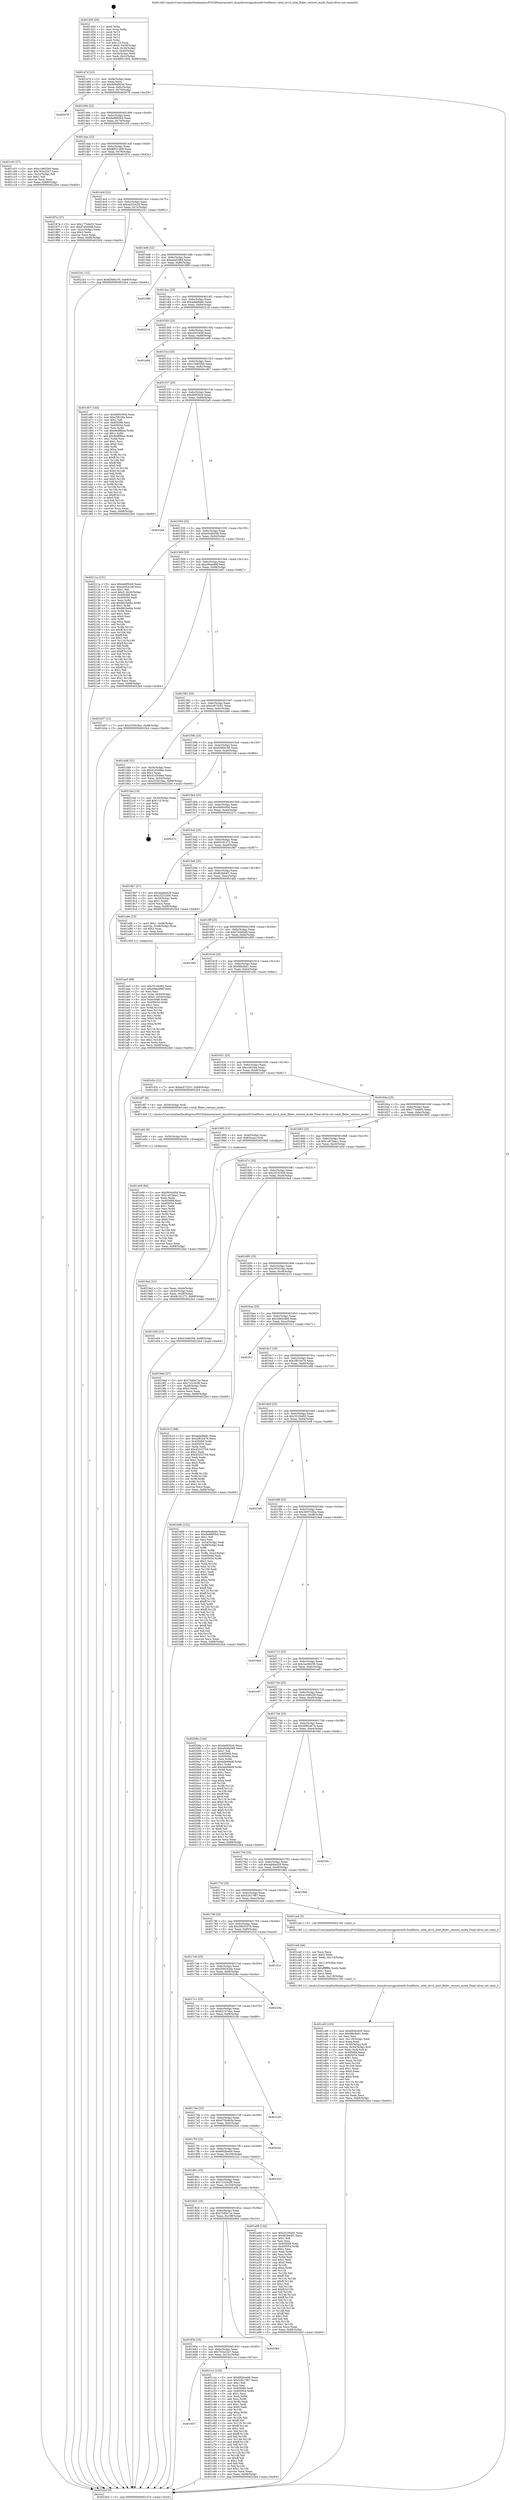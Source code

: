 digraph "0x401450" {
  label = "0x401450 (/mnt/c/Users/mathe/Desktop/tcc/POCII/binaries/extr_linuxdriversgpudrmi915selftests..intel_drv.h_intel_fbdev_restore_mode_Final-ollvm.out::main(0))"
  labelloc = "t"
  node[shape=record]

  Entry [label="",width=0.3,height=0.3,shape=circle,fillcolor=black,style=filled]
  "0x40147d" [label="{
     0x40147d [23]\l
     | [instrs]\l
     &nbsp;&nbsp;0x40147d \<+3\>: mov -0x68(%rbp),%eax\l
     &nbsp;&nbsp;0x401480 \<+2\>: mov %eax,%ecx\l
     &nbsp;&nbsp;0x401482 \<+6\>: sub $0x8484803d,%ecx\l
     &nbsp;&nbsp;0x401488 \<+3\>: mov %eax,-0x6c(%rbp)\l
     &nbsp;&nbsp;0x40148b \<+3\>: mov %ecx,-0x70(%rbp)\l
     &nbsp;&nbsp;0x40148e \<+6\>: je 0000000000402079 \<main+0xc29\>\l
  }"]
  "0x402079" [label="{
     0x402079\l
  }", style=dashed]
  "0x401494" [label="{
     0x401494 [22]\l
     | [instrs]\l
     &nbsp;&nbsp;0x401494 \<+5\>: jmp 0000000000401499 \<main+0x49\>\l
     &nbsp;&nbsp;0x401499 \<+3\>: mov -0x6c(%rbp),%eax\l
     &nbsp;&nbsp;0x40149c \<+5\>: sub $0x8e8895b4,%eax\l
     &nbsp;&nbsp;0x4014a1 \<+3\>: mov %eax,-0x74(%rbp)\l
     &nbsp;&nbsp;0x4014a4 \<+6\>: je 0000000000401c03 \<main+0x7b3\>\l
  }"]
  Exit [label="",width=0.3,height=0.3,shape=circle,fillcolor=black,style=filled,peripheries=2]
  "0x401c03" [label="{
     0x401c03 [27]\l
     | [instrs]\l
     &nbsp;&nbsp;0x401c03 \<+5\>: mov $0xc1b602b0,%eax\l
     &nbsp;&nbsp;0x401c08 \<+5\>: mov $0x763a22e7,%ecx\l
     &nbsp;&nbsp;0x401c0d \<+3\>: mov -0x22(%rbp),%dl\l
     &nbsp;&nbsp;0x401c10 \<+3\>: test $0x1,%dl\l
     &nbsp;&nbsp;0x401c13 \<+3\>: cmovne %ecx,%eax\l
     &nbsp;&nbsp;0x401c16 \<+3\>: mov %eax,-0x68(%rbp)\l
     &nbsp;&nbsp;0x401c19 \<+5\>: jmp 00000000004022b4 \<main+0xe64\>\l
  }"]
  "0x4014aa" [label="{
     0x4014aa [22]\l
     | [instrs]\l
     &nbsp;&nbsp;0x4014aa \<+5\>: jmp 00000000004014af \<main+0x5f\>\l
     &nbsp;&nbsp;0x4014af \<+3\>: mov -0x6c(%rbp),%eax\l
     &nbsp;&nbsp;0x4014b2 \<+5\>: sub $0x8f931409,%eax\l
     &nbsp;&nbsp;0x4014b7 \<+3\>: mov %eax,-0x78(%rbp)\l
     &nbsp;&nbsp;0x4014ba \<+6\>: je 000000000040187a \<main+0x42a\>\l
  }"]
  "0x401e09" [label="{
     0x401e09 [84]\l
     | [instrs]\l
     &nbsp;&nbsp;0x401e09 \<+5\>: mov $0xf400c00d,%eax\l
     &nbsp;&nbsp;0x401e0e \<+5\>: mov $0x1a87bbe1,%ecx\l
     &nbsp;&nbsp;0x401e13 \<+2\>: xor %edx,%edx\l
     &nbsp;&nbsp;0x401e15 \<+7\>: mov 0x405068,%esi\l
     &nbsp;&nbsp;0x401e1c \<+8\>: mov 0x405054,%r8d\l
     &nbsp;&nbsp;0x401e24 \<+3\>: sub $0x1,%edx\l
     &nbsp;&nbsp;0x401e27 \<+3\>: mov %esi,%r9d\l
     &nbsp;&nbsp;0x401e2a \<+3\>: add %edx,%r9d\l
     &nbsp;&nbsp;0x401e2d \<+4\>: imul %r9d,%esi\l
     &nbsp;&nbsp;0x401e31 \<+3\>: and $0x1,%esi\l
     &nbsp;&nbsp;0x401e34 \<+3\>: cmp $0x0,%esi\l
     &nbsp;&nbsp;0x401e37 \<+4\>: sete %r10b\l
     &nbsp;&nbsp;0x401e3b \<+4\>: cmp $0xa,%r8d\l
     &nbsp;&nbsp;0x401e3f \<+4\>: setl %r11b\l
     &nbsp;&nbsp;0x401e43 \<+3\>: mov %r10b,%bl\l
     &nbsp;&nbsp;0x401e46 \<+3\>: and %r11b,%bl\l
     &nbsp;&nbsp;0x401e49 \<+3\>: xor %r11b,%r10b\l
     &nbsp;&nbsp;0x401e4c \<+3\>: or %r10b,%bl\l
     &nbsp;&nbsp;0x401e4f \<+3\>: test $0x1,%bl\l
     &nbsp;&nbsp;0x401e52 \<+3\>: cmovne %ecx,%eax\l
     &nbsp;&nbsp;0x401e55 \<+3\>: mov %eax,-0x68(%rbp)\l
     &nbsp;&nbsp;0x401e58 \<+5\>: jmp 00000000004022b4 \<main+0xe64\>\l
  }"]
  "0x40187a" [label="{
     0x40187a [27]\l
     | [instrs]\l
     &nbsp;&nbsp;0x40187a \<+5\>: mov $0x177e4e03,%eax\l
     &nbsp;&nbsp;0x40187f \<+5\>: mov $0xf7e5d5d9,%ecx\l
     &nbsp;&nbsp;0x401884 \<+3\>: mov -0x2c(%rbp),%edx\l
     &nbsp;&nbsp;0x401887 \<+3\>: cmp $0x2,%edx\l
     &nbsp;&nbsp;0x40188a \<+3\>: cmovne %ecx,%eax\l
     &nbsp;&nbsp;0x40188d \<+3\>: mov %eax,-0x68(%rbp)\l
     &nbsp;&nbsp;0x401890 \<+5\>: jmp 00000000004022b4 \<main+0xe64\>\l
  }"]
  "0x4014c0" [label="{
     0x4014c0 [22]\l
     | [instrs]\l
     &nbsp;&nbsp;0x4014c0 \<+5\>: jmp 00000000004014c5 \<main+0x75\>\l
     &nbsp;&nbsp;0x4014c5 \<+3\>: mov -0x6c(%rbp),%eax\l
     &nbsp;&nbsp;0x4014c8 \<+5\>: sub $0xaa553c28,%eax\l
     &nbsp;&nbsp;0x4014cd \<+3\>: mov %eax,-0x7c(%rbp)\l
     &nbsp;&nbsp;0x4014d0 \<+6\>: je 00000000004021b1 \<main+0xd61\>\l
  }"]
  "0x4022b4" [label="{
     0x4022b4 [5]\l
     | [instrs]\l
     &nbsp;&nbsp;0x4022b4 \<+5\>: jmp 000000000040147d \<main+0x2d\>\l
  }"]
  "0x401450" [label="{
     0x401450 [45]\l
     | [instrs]\l
     &nbsp;&nbsp;0x401450 \<+1\>: push %rbp\l
     &nbsp;&nbsp;0x401451 \<+3\>: mov %rsp,%rbp\l
     &nbsp;&nbsp;0x401454 \<+2\>: push %r15\l
     &nbsp;&nbsp;0x401456 \<+2\>: push %r14\l
     &nbsp;&nbsp;0x401458 \<+2\>: push %r12\l
     &nbsp;&nbsp;0x40145a \<+1\>: push %rbx\l
     &nbsp;&nbsp;0x40145b \<+7\>: sub $0x110,%rsp\l
     &nbsp;&nbsp;0x401462 \<+7\>: movl $0x0,-0x30(%rbp)\l
     &nbsp;&nbsp;0x401469 \<+3\>: mov %edi,-0x34(%rbp)\l
     &nbsp;&nbsp;0x40146c \<+4\>: mov %rsi,-0x40(%rbp)\l
     &nbsp;&nbsp;0x401470 \<+3\>: mov -0x34(%rbp),%edi\l
     &nbsp;&nbsp;0x401473 \<+3\>: mov %edi,-0x2c(%rbp)\l
     &nbsp;&nbsp;0x401476 \<+7\>: movl $0x8f931409,-0x68(%rbp)\l
  }"]
  "0x401e00" [label="{
     0x401e00 [9]\l
     | [instrs]\l
     &nbsp;&nbsp;0x401e00 \<+4\>: mov -0x50(%rbp),%rdi\l
     &nbsp;&nbsp;0x401e04 \<+5\>: call 0000000000401030 \<free@plt\>\l
     | [calls]\l
     &nbsp;&nbsp;0x401030 \{1\} (unknown)\l
  }"]
  "0x4021b1" [label="{
     0x4021b1 [12]\l
     | [instrs]\l
     &nbsp;&nbsp;0x4021b1 \<+7\>: movl $0xf2684195,-0x68(%rbp)\l
     &nbsp;&nbsp;0x4021b8 \<+5\>: jmp 00000000004022b4 \<main+0xe64\>\l
  }"]
  "0x4014d6" [label="{
     0x4014d6 [22]\l
     | [instrs]\l
     &nbsp;&nbsp;0x4014d6 \<+5\>: jmp 00000000004014db \<main+0x8b\>\l
     &nbsp;&nbsp;0x4014db \<+3\>: mov -0x6c(%rbp),%eax\l
     &nbsp;&nbsp;0x4014de \<+5\>: sub $0xada02f6d,%eax\l
     &nbsp;&nbsp;0x4014e3 \<+3\>: mov %eax,-0x80(%rbp)\l
     &nbsp;&nbsp;0x4014e6 \<+6\>: je 0000000000401989 \<main+0x539\>\l
  }"]
  "0x401cd5" [label="{
     0x401cd5 [103]\l
     | [instrs]\l
     &nbsp;&nbsp;0x401cd5 \<+5\>: mov $0x692bce00,%ecx\l
     &nbsp;&nbsp;0x401cda \<+5\>: mov $0xf9bcfa61,%edx\l
     &nbsp;&nbsp;0x401cdf \<+2\>: xor %esi,%esi\l
     &nbsp;&nbsp;0x401ce1 \<+6\>: mov -0x118(%rbp),%edi\l
     &nbsp;&nbsp;0x401ce7 \<+3\>: imul %eax,%edi\l
     &nbsp;&nbsp;0x401cea \<+4\>: mov -0x50(%rbp),%r8\l
     &nbsp;&nbsp;0x401cee \<+4\>: movslq -0x54(%rbp),%r9\l
     &nbsp;&nbsp;0x401cf2 \<+4\>: mov %edi,(%r8,%r9,4)\l
     &nbsp;&nbsp;0x401cf6 \<+7\>: mov 0x405068,%eax\l
     &nbsp;&nbsp;0x401cfd \<+7\>: mov 0x405054,%edi\l
     &nbsp;&nbsp;0x401d04 \<+3\>: sub $0x1,%esi\l
     &nbsp;&nbsp;0x401d07 \<+3\>: mov %eax,%r10d\l
     &nbsp;&nbsp;0x401d0a \<+3\>: add %esi,%r10d\l
     &nbsp;&nbsp;0x401d0d \<+4\>: imul %r10d,%eax\l
     &nbsp;&nbsp;0x401d11 \<+3\>: and $0x1,%eax\l
     &nbsp;&nbsp;0x401d14 \<+3\>: cmp $0x0,%eax\l
     &nbsp;&nbsp;0x401d17 \<+4\>: sete %r11b\l
     &nbsp;&nbsp;0x401d1b \<+3\>: cmp $0xa,%edi\l
     &nbsp;&nbsp;0x401d1e \<+3\>: setl %bl\l
     &nbsp;&nbsp;0x401d21 \<+3\>: mov %r11b,%r14b\l
     &nbsp;&nbsp;0x401d24 \<+3\>: and %bl,%r14b\l
     &nbsp;&nbsp;0x401d27 \<+3\>: xor %bl,%r11b\l
     &nbsp;&nbsp;0x401d2a \<+3\>: or %r11b,%r14b\l
     &nbsp;&nbsp;0x401d2d \<+4\>: test $0x1,%r14b\l
     &nbsp;&nbsp;0x401d31 \<+3\>: cmovne %edx,%ecx\l
     &nbsp;&nbsp;0x401d34 \<+3\>: mov %ecx,-0x68(%rbp)\l
     &nbsp;&nbsp;0x401d37 \<+5\>: jmp 00000000004022b4 \<main+0xe64\>\l
  }"]
  "0x401989" [label="{
     0x401989\l
  }", style=dashed]
  "0x4014ec" [label="{
     0x4014ec [25]\l
     | [instrs]\l
     &nbsp;&nbsp;0x4014ec \<+5\>: jmp 00000000004014f1 \<main+0xa1\>\l
     &nbsp;&nbsp;0x4014f1 \<+3\>: mov -0x6c(%rbp),%eax\l
     &nbsp;&nbsp;0x4014f4 \<+5\>: sub $0xadeb8a9c,%eax\l
     &nbsp;&nbsp;0x4014f9 \<+6\>: mov %eax,-0x84(%rbp)\l
     &nbsp;&nbsp;0x4014ff \<+6\>: je 0000000000402216 \<main+0xdc6\>\l
  }"]
  "0x401ca9" [label="{
     0x401ca9 [44]\l
     | [instrs]\l
     &nbsp;&nbsp;0x401ca9 \<+2\>: xor %ecx,%ecx\l
     &nbsp;&nbsp;0x401cab \<+5\>: mov $0x2,%edx\l
     &nbsp;&nbsp;0x401cb0 \<+6\>: mov %edx,-0x114(%rbp)\l
     &nbsp;&nbsp;0x401cb6 \<+1\>: cltd\l
     &nbsp;&nbsp;0x401cb7 \<+6\>: mov -0x114(%rbp),%esi\l
     &nbsp;&nbsp;0x401cbd \<+2\>: idiv %esi\l
     &nbsp;&nbsp;0x401cbf \<+6\>: imul $0xfffffffe,%edx,%edx\l
     &nbsp;&nbsp;0x401cc5 \<+3\>: sub $0x1,%ecx\l
     &nbsp;&nbsp;0x401cc8 \<+2\>: sub %ecx,%edx\l
     &nbsp;&nbsp;0x401cca \<+6\>: mov %edx,-0x118(%rbp)\l
     &nbsp;&nbsp;0x401cd0 \<+5\>: call 0000000000401160 \<next_i\>\l
     | [calls]\l
     &nbsp;&nbsp;0x401160 \{1\} (/mnt/c/Users/mathe/Desktop/tcc/POCII/binaries/extr_linuxdriversgpudrmi915selftests..intel_drv.h_intel_fbdev_restore_mode_Final-ollvm.out::next_i)\l
  }"]
  "0x402216" [label="{
     0x402216\l
  }", style=dashed]
  "0x401505" [label="{
     0x401505 [25]\l
     | [instrs]\l
     &nbsp;&nbsp;0x401505 \<+5\>: jmp 000000000040150a \<main+0xba\>\l
     &nbsp;&nbsp;0x40150a \<+3\>: mov -0x6c(%rbp),%eax\l
     &nbsp;&nbsp;0x40150d \<+5\>: sub $0xc0d19c9f,%eax\l
     &nbsp;&nbsp;0x401512 \<+6\>: mov %eax,-0x88(%rbp)\l
     &nbsp;&nbsp;0x401518 \<+6\>: je 0000000000401e69 \<main+0xa19\>\l
  }"]
  "0x401857" [label="{
     0x401857\l
  }", style=dashed]
  "0x401e69" [label="{
     0x401e69\l
  }", style=dashed]
  "0x40151e" [label="{
     0x40151e [25]\l
     | [instrs]\l
     &nbsp;&nbsp;0x40151e \<+5\>: jmp 0000000000401523 \<main+0xd3\>\l
     &nbsp;&nbsp;0x401523 \<+3\>: mov -0x6c(%rbp),%eax\l
     &nbsp;&nbsp;0x401526 \<+5\>: sub $0xc1b602b0,%eax\l
     &nbsp;&nbsp;0x40152b \<+6\>: mov %eax,-0x8c(%rbp)\l
     &nbsp;&nbsp;0x401531 \<+6\>: je 0000000000401d67 \<main+0x917\>\l
  }"]
  "0x401c1e" [label="{
     0x401c1e [134]\l
     | [instrs]\l
     &nbsp;&nbsp;0x401c1e \<+5\>: mov $0x692bce00,%eax\l
     &nbsp;&nbsp;0x401c23 \<+5\>: mov $0x52617f87,%ecx\l
     &nbsp;&nbsp;0x401c28 \<+2\>: mov $0x1,%dl\l
     &nbsp;&nbsp;0x401c2a \<+2\>: xor %esi,%esi\l
     &nbsp;&nbsp;0x401c2c \<+7\>: mov 0x405068,%edi\l
     &nbsp;&nbsp;0x401c33 \<+8\>: mov 0x405054,%r8d\l
     &nbsp;&nbsp;0x401c3b \<+3\>: sub $0x1,%esi\l
     &nbsp;&nbsp;0x401c3e \<+3\>: mov %edi,%r9d\l
     &nbsp;&nbsp;0x401c41 \<+3\>: add %esi,%r9d\l
     &nbsp;&nbsp;0x401c44 \<+4\>: imul %r9d,%edi\l
     &nbsp;&nbsp;0x401c48 \<+3\>: and $0x1,%edi\l
     &nbsp;&nbsp;0x401c4b \<+3\>: cmp $0x0,%edi\l
     &nbsp;&nbsp;0x401c4e \<+4\>: sete %r10b\l
     &nbsp;&nbsp;0x401c52 \<+4\>: cmp $0xa,%r8d\l
     &nbsp;&nbsp;0x401c56 \<+4\>: setl %r11b\l
     &nbsp;&nbsp;0x401c5a \<+3\>: mov %r10b,%bl\l
     &nbsp;&nbsp;0x401c5d \<+3\>: xor $0xff,%bl\l
     &nbsp;&nbsp;0x401c60 \<+3\>: mov %r11b,%r14b\l
     &nbsp;&nbsp;0x401c63 \<+4\>: xor $0xff,%r14b\l
     &nbsp;&nbsp;0x401c67 \<+3\>: xor $0x1,%dl\l
     &nbsp;&nbsp;0x401c6a \<+3\>: mov %bl,%r15b\l
     &nbsp;&nbsp;0x401c6d \<+4\>: and $0xff,%r15b\l
     &nbsp;&nbsp;0x401c71 \<+3\>: and %dl,%r10b\l
     &nbsp;&nbsp;0x401c74 \<+3\>: mov %r14b,%r12b\l
     &nbsp;&nbsp;0x401c77 \<+4\>: and $0xff,%r12b\l
     &nbsp;&nbsp;0x401c7b \<+3\>: and %dl,%r11b\l
     &nbsp;&nbsp;0x401c7e \<+3\>: or %r10b,%r15b\l
     &nbsp;&nbsp;0x401c81 \<+3\>: or %r11b,%r12b\l
     &nbsp;&nbsp;0x401c84 \<+3\>: xor %r12b,%r15b\l
     &nbsp;&nbsp;0x401c87 \<+3\>: or %r14b,%bl\l
     &nbsp;&nbsp;0x401c8a \<+3\>: xor $0xff,%bl\l
     &nbsp;&nbsp;0x401c8d \<+3\>: or $0x1,%dl\l
     &nbsp;&nbsp;0x401c90 \<+2\>: and %dl,%bl\l
     &nbsp;&nbsp;0x401c92 \<+3\>: or %bl,%r15b\l
     &nbsp;&nbsp;0x401c95 \<+4\>: test $0x1,%r15b\l
     &nbsp;&nbsp;0x401c99 \<+3\>: cmovne %ecx,%eax\l
     &nbsp;&nbsp;0x401c9c \<+3\>: mov %eax,-0x68(%rbp)\l
     &nbsp;&nbsp;0x401c9f \<+5\>: jmp 00000000004022b4 \<main+0xe64\>\l
  }"]
  "0x401d67" [label="{
     0x401d67 [144]\l
     | [instrs]\l
     &nbsp;&nbsp;0x401d67 \<+5\>: mov $0xf400c00d,%eax\l
     &nbsp;&nbsp;0x401d6c \<+5\>: mov $0xc5823fa,%ecx\l
     &nbsp;&nbsp;0x401d71 \<+2\>: mov $0x1,%dl\l
     &nbsp;&nbsp;0x401d73 \<+7\>: mov 0x405068,%esi\l
     &nbsp;&nbsp;0x401d7a \<+7\>: mov 0x405054,%edi\l
     &nbsp;&nbsp;0x401d81 \<+3\>: mov %esi,%r8d\l
     &nbsp;&nbsp;0x401d84 \<+7\>: sub $0x9edf9bce,%r8d\l
     &nbsp;&nbsp;0x401d8b \<+4\>: sub $0x1,%r8d\l
     &nbsp;&nbsp;0x401d8f \<+7\>: add $0x9edf9bce,%r8d\l
     &nbsp;&nbsp;0x401d96 \<+4\>: imul %r8d,%esi\l
     &nbsp;&nbsp;0x401d9a \<+3\>: and $0x1,%esi\l
     &nbsp;&nbsp;0x401d9d \<+3\>: cmp $0x0,%esi\l
     &nbsp;&nbsp;0x401da0 \<+4\>: sete %r9b\l
     &nbsp;&nbsp;0x401da4 \<+3\>: cmp $0xa,%edi\l
     &nbsp;&nbsp;0x401da7 \<+4\>: setl %r10b\l
     &nbsp;&nbsp;0x401dab \<+3\>: mov %r9b,%r11b\l
     &nbsp;&nbsp;0x401dae \<+4\>: xor $0xff,%r11b\l
     &nbsp;&nbsp;0x401db2 \<+3\>: mov %r10b,%bl\l
     &nbsp;&nbsp;0x401db5 \<+3\>: xor $0xff,%bl\l
     &nbsp;&nbsp;0x401db8 \<+3\>: xor $0x0,%dl\l
     &nbsp;&nbsp;0x401dbb \<+3\>: mov %r11b,%r14b\l
     &nbsp;&nbsp;0x401dbe \<+4\>: and $0x0,%r14b\l
     &nbsp;&nbsp;0x401dc2 \<+3\>: and %dl,%r9b\l
     &nbsp;&nbsp;0x401dc5 \<+3\>: mov %bl,%r15b\l
     &nbsp;&nbsp;0x401dc8 \<+4\>: and $0x0,%r15b\l
     &nbsp;&nbsp;0x401dcc \<+3\>: and %dl,%r10b\l
     &nbsp;&nbsp;0x401dcf \<+3\>: or %r9b,%r14b\l
     &nbsp;&nbsp;0x401dd2 \<+3\>: or %r10b,%r15b\l
     &nbsp;&nbsp;0x401dd5 \<+3\>: xor %r15b,%r14b\l
     &nbsp;&nbsp;0x401dd8 \<+3\>: or %bl,%r11b\l
     &nbsp;&nbsp;0x401ddb \<+4\>: xor $0xff,%r11b\l
     &nbsp;&nbsp;0x401ddf \<+3\>: or $0x0,%dl\l
     &nbsp;&nbsp;0x401de2 \<+3\>: and %dl,%r11b\l
     &nbsp;&nbsp;0x401de5 \<+3\>: or %r11b,%r14b\l
     &nbsp;&nbsp;0x401de8 \<+4\>: test $0x1,%r14b\l
     &nbsp;&nbsp;0x401dec \<+3\>: cmovne %ecx,%eax\l
     &nbsp;&nbsp;0x401def \<+3\>: mov %eax,-0x68(%rbp)\l
     &nbsp;&nbsp;0x401df2 \<+5\>: jmp 00000000004022b4 \<main+0xe64\>\l
  }"]
  "0x401537" [label="{
     0x401537 [25]\l
     | [instrs]\l
     &nbsp;&nbsp;0x401537 \<+5\>: jmp 000000000040153c \<main+0xec\>\l
     &nbsp;&nbsp;0x40153c \<+3\>: mov -0x6c(%rbp),%eax\l
     &nbsp;&nbsp;0x40153f \<+5\>: sub $0xde9f30c6,%eax\l
     &nbsp;&nbsp;0x401544 \<+6\>: mov %eax,-0x90(%rbp)\l
     &nbsp;&nbsp;0x40154a \<+6\>: je 00000000004022a6 \<main+0xe56\>\l
  }"]
  "0x40183e" [label="{
     0x40183e [25]\l
     | [instrs]\l
     &nbsp;&nbsp;0x40183e \<+5\>: jmp 0000000000401843 \<main+0x3f3\>\l
     &nbsp;&nbsp;0x401843 \<+3\>: mov -0x6c(%rbp),%eax\l
     &nbsp;&nbsp;0x401846 \<+5\>: sub $0x763a22e7,%eax\l
     &nbsp;&nbsp;0x40184b \<+6\>: mov %eax,-0x10c(%rbp)\l
     &nbsp;&nbsp;0x401851 \<+6\>: je 0000000000401c1e \<main+0x7ce\>\l
  }"]
  "0x4022a6" [label="{
     0x4022a6\l
  }", style=dashed]
  "0x401550" [label="{
     0x401550 [25]\l
     | [instrs]\l
     &nbsp;&nbsp;0x401550 \<+5\>: jmp 0000000000401555 \<main+0x105\>\l
     &nbsp;&nbsp;0x401555 \<+3\>: mov -0x6c(%rbp),%eax\l
     &nbsp;&nbsp;0x401558 \<+5\>: sub $0xe0d4b598,%eax\l
     &nbsp;&nbsp;0x40155d \<+6\>: mov %eax,-0x94(%rbp)\l
     &nbsp;&nbsp;0x401563 \<+6\>: je 000000000040211a \<main+0xcca\>\l
  }"]
  "0x40206d" [label="{
     0x40206d\l
  }", style=dashed]
  "0x40211a" [label="{
     0x40211a [151]\l
     | [instrs]\l
     &nbsp;&nbsp;0x40211a \<+5\>: mov $0xde9f30c6,%eax\l
     &nbsp;&nbsp;0x40211f \<+5\>: mov $0xaa553c28,%ecx\l
     &nbsp;&nbsp;0x402124 \<+2\>: mov $0x1,%dl\l
     &nbsp;&nbsp;0x402126 \<+7\>: movl $0x0,-0x30(%rbp)\l
     &nbsp;&nbsp;0x40212d \<+7\>: mov 0x405068,%esi\l
     &nbsp;&nbsp;0x402134 \<+7\>: mov 0x405054,%edi\l
     &nbsp;&nbsp;0x40213b \<+3\>: mov %esi,%r8d\l
     &nbsp;&nbsp;0x40213e \<+7\>: add $0xfd03ad6a,%r8d\l
     &nbsp;&nbsp;0x402145 \<+4\>: sub $0x1,%r8d\l
     &nbsp;&nbsp;0x402149 \<+7\>: sub $0xfd03ad6a,%r8d\l
     &nbsp;&nbsp;0x402150 \<+4\>: imul %r8d,%esi\l
     &nbsp;&nbsp;0x402154 \<+3\>: and $0x1,%esi\l
     &nbsp;&nbsp;0x402157 \<+3\>: cmp $0x0,%esi\l
     &nbsp;&nbsp;0x40215a \<+4\>: sete %r9b\l
     &nbsp;&nbsp;0x40215e \<+3\>: cmp $0xa,%edi\l
     &nbsp;&nbsp;0x402161 \<+4\>: setl %r10b\l
     &nbsp;&nbsp;0x402165 \<+3\>: mov %r9b,%r11b\l
     &nbsp;&nbsp;0x402168 \<+4\>: xor $0xff,%r11b\l
     &nbsp;&nbsp;0x40216c \<+3\>: mov %r10b,%bl\l
     &nbsp;&nbsp;0x40216f \<+3\>: xor $0xff,%bl\l
     &nbsp;&nbsp;0x402172 \<+3\>: xor $0x1,%dl\l
     &nbsp;&nbsp;0x402175 \<+3\>: mov %r11b,%r14b\l
     &nbsp;&nbsp;0x402178 \<+4\>: and $0xff,%r14b\l
     &nbsp;&nbsp;0x40217c \<+3\>: and %dl,%r9b\l
     &nbsp;&nbsp;0x40217f \<+3\>: mov %bl,%r15b\l
     &nbsp;&nbsp;0x402182 \<+4\>: and $0xff,%r15b\l
     &nbsp;&nbsp;0x402186 \<+3\>: and %dl,%r10b\l
     &nbsp;&nbsp;0x402189 \<+3\>: or %r9b,%r14b\l
     &nbsp;&nbsp;0x40218c \<+3\>: or %r10b,%r15b\l
     &nbsp;&nbsp;0x40218f \<+3\>: xor %r15b,%r14b\l
     &nbsp;&nbsp;0x402192 \<+3\>: or %bl,%r11b\l
     &nbsp;&nbsp;0x402195 \<+4\>: xor $0xff,%r11b\l
     &nbsp;&nbsp;0x402199 \<+3\>: or $0x1,%dl\l
     &nbsp;&nbsp;0x40219c \<+3\>: and %dl,%r11b\l
     &nbsp;&nbsp;0x40219f \<+3\>: or %r11b,%r14b\l
     &nbsp;&nbsp;0x4021a2 \<+4\>: test $0x1,%r14b\l
     &nbsp;&nbsp;0x4021a6 \<+3\>: cmovne %ecx,%eax\l
     &nbsp;&nbsp;0x4021a9 \<+3\>: mov %eax,-0x68(%rbp)\l
     &nbsp;&nbsp;0x4021ac \<+5\>: jmp 00000000004022b4 \<main+0xe64\>\l
  }"]
  "0x401569" [label="{
     0x401569 [25]\l
     | [instrs]\l
     &nbsp;&nbsp;0x401569 \<+5\>: jmp 000000000040156e \<main+0x11e\>\l
     &nbsp;&nbsp;0x40156e \<+3\>: mov -0x6c(%rbp),%eax\l
     &nbsp;&nbsp;0x401571 \<+5\>: sub $0xe9eea88f,%eax\l
     &nbsp;&nbsp;0x401576 \<+6\>: mov %eax,-0x98(%rbp)\l
     &nbsp;&nbsp;0x40157c \<+6\>: je 0000000000401b07 \<main+0x6b7\>\l
  }"]
  "0x401aa5" [label="{
     0x401aa5 [98]\l
     | [instrs]\l
     &nbsp;&nbsp;0x401aa5 \<+5\>: mov $0x351f4492,%ecx\l
     &nbsp;&nbsp;0x401aaa \<+5\>: mov $0xe9eea88f,%edx\l
     &nbsp;&nbsp;0x401aaf \<+2\>: xor %esi,%esi\l
     &nbsp;&nbsp;0x401ab1 \<+4\>: mov %rax,-0x50(%rbp)\l
     &nbsp;&nbsp;0x401ab5 \<+7\>: movl $0x0,-0x54(%rbp)\l
     &nbsp;&nbsp;0x401abc \<+8\>: mov 0x405068,%r8d\l
     &nbsp;&nbsp;0x401ac4 \<+8\>: mov 0x405054,%r9d\l
     &nbsp;&nbsp;0x401acc \<+3\>: sub $0x1,%esi\l
     &nbsp;&nbsp;0x401acf \<+3\>: mov %r8d,%r10d\l
     &nbsp;&nbsp;0x401ad2 \<+3\>: add %esi,%r10d\l
     &nbsp;&nbsp;0x401ad5 \<+4\>: imul %r10d,%r8d\l
     &nbsp;&nbsp;0x401ad9 \<+4\>: and $0x1,%r8d\l
     &nbsp;&nbsp;0x401add \<+4\>: cmp $0x0,%r8d\l
     &nbsp;&nbsp;0x401ae1 \<+4\>: sete %r11b\l
     &nbsp;&nbsp;0x401ae5 \<+4\>: cmp $0xa,%r9d\l
     &nbsp;&nbsp;0x401ae9 \<+3\>: setl %bl\l
     &nbsp;&nbsp;0x401aec \<+3\>: mov %r11b,%r14b\l
     &nbsp;&nbsp;0x401aef \<+3\>: and %bl,%r14b\l
     &nbsp;&nbsp;0x401af2 \<+3\>: xor %bl,%r11b\l
     &nbsp;&nbsp;0x401af5 \<+3\>: or %r11b,%r14b\l
     &nbsp;&nbsp;0x401af8 \<+4\>: test $0x1,%r14b\l
     &nbsp;&nbsp;0x401afc \<+3\>: cmovne %edx,%ecx\l
     &nbsp;&nbsp;0x401aff \<+3\>: mov %ecx,-0x68(%rbp)\l
     &nbsp;&nbsp;0x401b02 \<+5\>: jmp 00000000004022b4 \<main+0xe64\>\l
  }"]
  "0x401b07" [label="{
     0x401b07 [12]\l
     | [instrs]\l
     &nbsp;&nbsp;0x401b07 \<+7\>: movl $0x255d18ac,-0x68(%rbp)\l
     &nbsp;&nbsp;0x401b0e \<+5\>: jmp 00000000004022b4 \<main+0xe64\>\l
  }"]
  "0x401582" [label="{
     0x401582 [25]\l
     | [instrs]\l
     &nbsp;&nbsp;0x401582 \<+5\>: jmp 0000000000401587 \<main+0x137\>\l
     &nbsp;&nbsp;0x401587 \<+3\>: mov -0x6c(%rbp),%eax\l
     &nbsp;&nbsp;0x40158a \<+5\>: sub $0xec973251,%eax\l
     &nbsp;&nbsp;0x40158f \<+6\>: mov %eax,-0x9c(%rbp)\l
     &nbsp;&nbsp;0x401595 \<+6\>: je 0000000000401d48 \<main+0x8f8\>\l
  }"]
  "0x401825" [label="{
     0x401825 [25]\l
     | [instrs]\l
     &nbsp;&nbsp;0x401825 \<+5\>: jmp 000000000040182a \<main+0x3da\>\l
     &nbsp;&nbsp;0x40182a \<+3\>: mov -0x6c(%rbp),%eax\l
     &nbsp;&nbsp;0x40182d \<+5\>: sub $0x75d0e7ce,%eax\l
     &nbsp;&nbsp;0x401832 \<+6\>: mov %eax,-0x108(%rbp)\l
     &nbsp;&nbsp;0x401838 \<+6\>: je 000000000040206d \<main+0xc1d\>\l
  }"]
  "0x401d48" [label="{
     0x401d48 [31]\l
     | [instrs]\l
     &nbsp;&nbsp;0x401d48 \<+3\>: mov -0x54(%rbp),%eax\l
     &nbsp;&nbsp;0x401d4b \<+5\>: sub $0x41d349ae,%eax\l
     &nbsp;&nbsp;0x401d50 \<+3\>: add $0x1,%eax\l
     &nbsp;&nbsp;0x401d53 \<+5\>: add $0x41d349ae,%eax\l
     &nbsp;&nbsp;0x401d58 \<+3\>: mov %eax,-0x54(%rbp)\l
     &nbsp;&nbsp;0x401d5b \<+7\>: movl $0x255d18ac,-0x68(%rbp)\l
     &nbsp;&nbsp;0x401d62 \<+5\>: jmp 00000000004022b4 \<main+0xe64\>\l
  }"]
  "0x40159b" [label="{
     0x40159b [25]\l
     | [instrs]\l
     &nbsp;&nbsp;0x40159b \<+5\>: jmp 00000000004015a0 \<main+0x150\>\l
     &nbsp;&nbsp;0x4015a0 \<+3\>: mov -0x6c(%rbp),%eax\l
     &nbsp;&nbsp;0x4015a3 \<+5\>: sub $0xf2684195,%eax\l
     &nbsp;&nbsp;0x4015a8 \<+6\>: mov %eax,-0xa0(%rbp)\l
     &nbsp;&nbsp;0x4015ae \<+6\>: je 00000000004021bd \<main+0xd6d\>\l
  }"]
  "0x401a08" [label="{
     0x401a08 [134]\l
     | [instrs]\l
     &nbsp;&nbsp;0x401a08 \<+5\>: mov $0x351f4492,%eax\l
     &nbsp;&nbsp;0x401a0d \<+5\>: mov $0xf62b64f1,%ecx\l
     &nbsp;&nbsp;0x401a12 \<+2\>: mov $0x1,%dl\l
     &nbsp;&nbsp;0x401a14 \<+2\>: xor %esi,%esi\l
     &nbsp;&nbsp;0x401a16 \<+7\>: mov 0x405068,%edi\l
     &nbsp;&nbsp;0x401a1d \<+8\>: mov 0x405054,%r8d\l
     &nbsp;&nbsp;0x401a25 \<+3\>: sub $0x1,%esi\l
     &nbsp;&nbsp;0x401a28 \<+3\>: mov %edi,%r9d\l
     &nbsp;&nbsp;0x401a2b \<+3\>: add %esi,%r9d\l
     &nbsp;&nbsp;0x401a2e \<+4\>: imul %r9d,%edi\l
     &nbsp;&nbsp;0x401a32 \<+3\>: and $0x1,%edi\l
     &nbsp;&nbsp;0x401a35 \<+3\>: cmp $0x0,%edi\l
     &nbsp;&nbsp;0x401a38 \<+4\>: sete %r10b\l
     &nbsp;&nbsp;0x401a3c \<+4\>: cmp $0xa,%r8d\l
     &nbsp;&nbsp;0x401a40 \<+4\>: setl %r11b\l
     &nbsp;&nbsp;0x401a44 \<+3\>: mov %r10b,%bl\l
     &nbsp;&nbsp;0x401a47 \<+3\>: xor $0xff,%bl\l
     &nbsp;&nbsp;0x401a4a \<+3\>: mov %r11b,%r14b\l
     &nbsp;&nbsp;0x401a4d \<+4\>: xor $0xff,%r14b\l
     &nbsp;&nbsp;0x401a51 \<+3\>: xor $0x1,%dl\l
     &nbsp;&nbsp;0x401a54 \<+3\>: mov %bl,%r15b\l
     &nbsp;&nbsp;0x401a57 \<+4\>: and $0xff,%r15b\l
     &nbsp;&nbsp;0x401a5b \<+3\>: and %dl,%r10b\l
     &nbsp;&nbsp;0x401a5e \<+3\>: mov %r14b,%r12b\l
     &nbsp;&nbsp;0x401a61 \<+4\>: and $0xff,%r12b\l
     &nbsp;&nbsp;0x401a65 \<+3\>: and %dl,%r11b\l
     &nbsp;&nbsp;0x401a68 \<+3\>: or %r10b,%r15b\l
     &nbsp;&nbsp;0x401a6b \<+3\>: or %r11b,%r12b\l
     &nbsp;&nbsp;0x401a6e \<+3\>: xor %r12b,%r15b\l
     &nbsp;&nbsp;0x401a71 \<+3\>: or %r14b,%bl\l
     &nbsp;&nbsp;0x401a74 \<+3\>: xor $0xff,%bl\l
     &nbsp;&nbsp;0x401a77 \<+3\>: or $0x1,%dl\l
     &nbsp;&nbsp;0x401a7a \<+2\>: and %dl,%bl\l
     &nbsp;&nbsp;0x401a7c \<+3\>: or %bl,%r15b\l
     &nbsp;&nbsp;0x401a7f \<+4\>: test $0x1,%r15b\l
     &nbsp;&nbsp;0x401a83 \<+3\>: cmovne %ecx,%eax\l
     &nbsp;&nbsp;0x401a86 \<+3\>: mov %eax,-0x68(%rbp)\l
     &nbsp;&nbsp;0x401a89 \<+5\>: jmp 00000000004022b4 \<main+0xe64\>\l
  }"]
  "0x4021bd" [label="{
     0x4021bd [19]\l
     | [instrs]\l
     &nbsp;&nbsp;0x4021bd \<+3\>: mov -0x30(%rbp),%eax\l
     &nbsp;&nbsp;0x4021c0 \<+7\>: add $0x110,%rsp\l
     &nbsp;&nbsp;0x4021c7 \<+1\>: pop %rbx\l
     &nbsp;&nbsp;0x4021c8 \<+2\>: pop %r12\l
     &nbsp;&nbsp;0x4021ca \<+2\>: pop %r14\l
     &nbsp;&nbsp;0x4021cc \<+2\>: pop %r15\l
     &nbsp;&nbsp;0x4021ce \<+1\>: pop %rbp\l
     &nbsp;&nbsp;0x4021cf \<+1\>: ret\l
  }"]
  "0x4015b4" [label="{
     0x4015b4 [25]\l
     | [instrs]\l
     &nbsp;&nbsp;0x4015b4 \<+5\>: jmp 00000000004015b9 \<main+0x169\>\l
     &nbsp;&nbsp;0x4015b9 \<+3\>: mov -0x6c(%rbp),%eax\l
     &nbsp;&nbsp;0x4015bc \<+5\>: sub $0xf400c00d,%eax\l
     &nbsp;&nbsp;0x4015c1 \<+6\>: mov %eax,-0xa4(%rbp)\l
     &nbsp;&nbsp;0x4015c7 \<+6\>: je 000000000040227c \<main+0xe2c\>\l
  }"]
  "0x40180c" [label="{
     0x40180c [25]\l
     | [instrs]\l
     &nbsp;&nbsp;0x40180c \<+5\>: jmp 0000000000401811 \<main+0x3c1\>\l
     &nbsp;&nbsp;0x401811 \<+3\>: mov -0x6c(%rbp),%eax\l
     &nbsp;&nbsp;0x401814 \<+5\>: sub $0x723242f8,%eax\l
     &nbsp;&nbsp;0x401819 \<+6\>: mov %eax,-0x104(%rbp)\l
     &nbsp;&nbsp;0x40181f \<+6\>: je 0000000000401a08 \<main+0x5b8\>\l
  }"]
  "0x40227c" [label="{
     0x40227c\l
  }", style=dashed]
  "0x4015cd" [label="{
     0x4015cd [25]\l
     | [instrs]\l
     &nbsp;&nbsp;0x4015cd \<+5\>: jmp 00000000004015d2 \<main+0x182\>\l
     &nbsp;&nbsp;0x4015d2 \<+3\>: mov -0x6c(%rbp),%eax\l
     &nbsp;&nbsp;0x4015d5 \<+5\>: sub $0xf4191272,%eax\l
     &nbsp;&nbsp;0x4015da \<+6\>: mov %eax,-0xa8(%rbp)\l
     &nbsp;&nbsp;0x4015e0 \<+6\>: je 00000000004019b7 \<main+0x567\>\l
  }"]
  "0x402222" [label="{
     0x402222\l
  }", style=dashed]
  "0x4019b7" [label="{
     0x4019b7 [27]\l
     | [instrs]\l
     &nbsp;&nbsp;0x4019b7 \<+5\>: mov $0x4ab6a429,%eax\l
     &nbsp;&nbsp;0x4019bc \<+5\>: mov $0x1f232300,%ecx\l
     &nbsp;&nbsp;0x4019c1 \<+3\>: mov -0x28(%rbp),%edx\l
     &nbsp;&nbsp;0x4019c4 \<+3\>: cmp $0x1,%edx\l
     &nbsp;&nbsp;0x4019c7 \<+3\>: cmovl %ecx,%eax\l
     &nbsp;&nbsp;0x4019ca \<+3\>: mov %eax,-0x68(%rbp)\l
     &nbsp;&nbsp;0x4019cd \<+5\>: jmp 00000000004022b4 \<main+0xe64\>\l
  }"]
  "0x4015e6" [label="{
     0x4015e6 [25]\l
     | [instrs]\l
     &nbsp;&nbsp;0x4015e6 \<+5\>: jmp 00000000004015eb \<main+0x19b\>\l
     &nbsp;&nbsp;0x4015eb \<+3\>: mov -0x6c(%rbp),%eax\l
     &nbsp;&nbsp;0x4015ee \<+5\>: sub $0xf62b64f1,%eax\l
     &nbsp;&nbsp;0x4015f3 \<+6\>: mov %eax,-0xac(%rbp)\l
     &nbsp;&nbsp;0x4015f9 \<+6\>: je 0000000000401a8e \<main+0x63e\>\l
  }"]
  "0x4017f3" [label="{
     0x4017f3 [25]\l
     | [instrs]\l
     &nbsp;&nbsp;0x4017f3 \<+5\>: jmp 00000000004017f8 \<main+0x3a8\>\l
     &nbsp;&nbsp;0x4017f8 \<+3\>: mov -0x6c(%rbp),%eax\l
     &nbsp;&nbsp;0x4017fb \<+5\>: sub $0x692bce00,%eax\l
     &nbsp;&nbsp;0x401800 \<+6\>: mov %eax,-0x100(%rbp)\l
     &nbsp;&nbsp;0x401806 \<+6\>: je 0000000000402222 \<main+0xdd2\>\l
  }"]
  "0x401a8e" [label="{
     0x401a8e [23]\l
     | [instrs]\l
     &nbsp;&nbsp;0x401a8e \<+7\>: movl $0x1,-0x48(%rbp)\l
     &nbsp;&nbsp;0x401a95 \<+4\>: movslq -0x48(%rbp),%rax\l
     &nbsp;&nbsp;0x401a99 \<+4\>: shl $0x2,%rax\l
     &nbsp;&nbsp;0x401a9d \<+3\>: mov %rax,%rdi\l
     &nbsp;&nbsp;0x401aa0 \<+5\>: call 0000000000401050 \<malloc@plt\>\l
     | [calls]\l
     &nbsp;&nbsp;0x401050 \{1\} (unknown)\l
  }"]
  "0x4015ff" [label="{
     0x4015ff [25]\l
     | [instrs]\l
     &nbsp;&nbsp;0x4015ff \<+5\>: jmp 0000000000401604 \<main+0x1b4\>\l
     &nbsp;&nbsp;0x401604 \<+3\>: mov -0x6c(%rbp),%eax\l
     &nbsp;&nbsp;0x401607 \<+5\>: sub $0xf7e5d5d9,%eax\l
     &nbsp;&nbsp;0x40160c \<+6\>: mov %eax,-0xb0(%rbp)\l
     &nbsp;&nbsp;0x401612 \<+6\>: je 0000000000401895 \<main+0x445\>\l
  }"]
  "0x40202e" [label="{
     0x40202e\l
  }", style=dashed]
  "0x401895" [label="{
     0x401895\l
  }", style=dashed]
  "0x401618" [label="{
     0x401618 [25]\l
     | [instrs]\l
     &nbsp;&nbsp;0x401618 \<+5\>: jmp 000000000040161d \<main+0x1cd\>\l
     &nbsp;&nbsp;0x40161d \<+3\>: mov -0x6c(%rbp),%eax\l
     &nbsp;&nbsp;0x401620 \<+5\>: sub $0xf9bcfa61,%eax\l
     &nbsp;&nbsp;0x401625 \<+6\>: mov %eax,-0xb4(%rbp)\l
     &nbsp;&nbsp;0x40162b \<+6\>: je 0000000000401d3c \<main+0x8ec\>\l
  }"]
  "0x4017da" [label="{
     0x4017da [25]\l
     | [instrs]\l
     &nbsp;&nbsp;0x4017da \<+5\>: jmp 00000000004017df \<main+0x38f\>\l
     &nbsp;&nbsp;0x4017df \<+3\>: mov -0x6c(%rbp),%eax\l
     &nbsp;&nbsp;0x4017e2 \<+5\>: sub $0x675b4b5a,%eax\l
     &nbsp;&nbsp;0x4017e7 \<+6\>: mov %eax,-0xfc(%rbp)\l
     &nbsp;&nbsp;0x4017ed \<+6\>: je 000000000040202e \<main+0xbde\>\l
  }"]
  "0x401d3c" [label="{
     0x401d3c [12]\l
     | [instrs]\l
     &nbsp;&nbsp;0x401d3c \<+7\>: movl $0xec973251,-0x68(%rbp)\l
     &nbsp;&nbsp;0x401d43 \<+5\>: jmp 00000000004022b4 \<main+0xe64\>\l
  }"]
  "0x401631" [label="{
     0x401631 [25]\l
     | [instrs]\l
     &nbsp;&nbsp;0x401631 \<+5\>: jmp 0000000000401636 \<main+0x1e6\>\l
     &nbsp;&nbsp;0x401636 \<+3\>: mov -0x6c(%rbp),%eax\l
     &nbsp;&nbsp;0x401639 \<+5\>: sub $0xc5823fa,%eax\l
     &nbsp;&nbsp;0x40163e \<+6\>: mov %eax,-0xb8(%rbp)\l
     &nbsp;&nbsp;0x401644 \<+6\>: je 0000000000401df7 \<main+0x9a7\>\l
  }"]
  "0x4021d0" [label="{
     0x4021d0\l
  }", style=dashed]
  "0x401df7" [label="{
     0x401df7 [9]\l
     | [instrs]\l
     &nbsp;&nbsp;0x401df7 \<+4\>: mov -0x50(%rbp),%rdi\l
     &nbsp;&nbsp;0x401dfb \<+5\>: call 0000000000401440 \<intel_fbdev_restore_mode\>\l
     | [calls]\l
     &nbsp;&nbsp;0x401440 \{1\} (/mnt/c/Users/mathe/Desktop/tcc/POCII/binaries/extr_linuxdriversgpudrmi915selftests..intel_drv.h_intel_fbdev_restore_mode_Final-ollvm.out::intel_fbdev_restore_mode)\l
  }"]
  "0x40164a" [label="{
     0x40164a [25]\l
     | [instrs]\l
     &nbsp;&nbsp;0x40164a \<+5\>: jmp 000000000040164f \<main+0x1ff\>\l
     &nbsp;&nbsp;0x40164f \<+3\>: mov -0x6c(%rbp),%eax\l
     &nbsp;&nbsp;0x401652 \<+5\>: sub $0x177e4e03,%eax\l
     &nbsp;&nbsp;0x401657 \<+6\>: mov %eax,-0xbc(%rbp)\l
     &nbsp;&nbsp;0x40165d \<+6\>: je 0000000000401995 \<main+0x545\>\l
  }"]
  "0x4017c1" [label="{
     0x4017c1 [25]\l
     | [instrs]\l
     &nbsp;&nbsp;0x4017c1 \<+5\>: jmp 00000000004017c6 \<main+0x376\>\l
     &nbsp;&nbsp;0x4017c6 \<+3\>: mov -0x6c(%rbp),%eax\l
     &nbsp;&nbsp;0x4017c9 \<+5\>: sub $0x62147dec,%eax\l
     &nbsp;&nbsp;0x4017ce \<+6\>: mov %eax,-0xf8(%rbp)\l
     &nbsp;&nbsp;0x4017d4 \<+6\>: je 00000000004021d0 \<main+0xd80\>\l
  }"]
  "0x401995" [label="{
     0x401995 [13]\l
     | [instrs]\l
     &nbsp;&nbsp;0x401995 \<+4\>: mov -0x40(%rbp),%rax\l
     &nbsp;&nbsp;0x401999 \<+4\>: mov 0x8(%rax),%rdi\l
     &nbsp;&nbsp;0x40199d \<+5\>: call 0000000000401060 \<atoi@plt\>\l
     | [calls]\l
     &nbsp;&nbsp;0x401060 \{1\} (unknown)\l
  }"]
  "0x401663" [label="{
     0x401663 [25]\l
     | [instrs]\l
     &nbsp;&nbsp;0x401663 \<+5\>: jmp 0000000000401668 \<main+0x218\>\l
     &nbsp;&nbsp;0x401668 \<+3\>: mov -0x6c(%rbp),%eax\l
     &nbsp;&nbsp;0x40166b \<+5\>: sub $0x1a87bbe1,%eax\l
     &nbsp;&nbsp;0x401670 \<+6\>: mov %eax,-0xc0(%rbp)\l
     &nbsp;&nbsp;0x401676 \<+6\>: je 0000000000401e5d \<main+0xa0d\>\l
  }"]
  "0x4019a2" [label="{
     0x4019a2 [21]\l
     | [instrs]\l
     &nbsp;&nbsp;0x4019a2 \<+3\>: mov %eax,-0x44(%rbp)\l
     &nbsp;&nbsp;0x4019a5 \<+3\>: mov -0x44(%rbp),%eax\l
     &nbsp;&nbsp;0x4019a8 \<+3\>: mov %eax,-0x28(%rbp)\l
     &nbsp;&nbsp;0x4019ab \<+7\>: movl $0xf4191272,-0x68(%rbp)\l
     &nbsp;&nbsp;0x4019b2 \<+5\>: jmp 00000000004022b4 \<main+0xe64\>\l
  }"]
  "0x40229a" [label="{
     0x40229a\l
  }", style=dashed]
  "0x401e5d" [label="{
     0x401e5d [12]\l
     | [instrs]\l
     &nbsp;&nbsp;0x401e5d \<+7\>: movl $0x416d6258,-0x68(%rbp)\l
     &nbsp;&nbsp;0x401e64 \<+5\>: jmp 00000000004022b4 \<main+0xe64\>\l
  }"]
  "0x40167c" [label="{
     0x40167c [25]\l
     | [instrs]\l
     &nbsp;&nbsp;0x40167c \<+5\>: jmp 0000000000401681 \<main+0x231\>\l
     &nbsp;&nbsp;0x401681 \<+3\>: mov -0x6c(%rbp),%eax\l
     &nbsp;&nbsp;0x401684 \<+5\>: sub $0x1f232300,%eax\l
     &nbsp;&nbsp;0x401689 \<+6\>: mov %eax,-0xc4(%rbp)\l
     &nbsp;&nbsp;0x40168f \<+6\>: je 00000000004019ed \<main+0x59d\>\l
  }"]
  "0x4017a8" [label="{
     0x4017a8 [25]\l
     | [instrs]\l
     &nbsp;&nbsp;0x4017a8 \<+5\>: jmp 00000000004017ad \<main+0x35d\>\l
     &nbsp;&nbsp;0x4017ad \<+3\>: mov -0x6c(%rbp),%eax\l
     &nbsp;&nbsp;0x4017b0 \<+5\>: sub $0x5b9242bb,%eax\l
     &nbsp;&nbsp;0x4017b5 \<+6\>: mov %eax,-0xf4(%rbp)\l
     &nbsp;&nbsp;0x4017bb \<+6\>: je 000000000040229a \<main+0xe4a\>\l
  }"]
  "0x4019ed" [label="{
     0x4019ed [27]\l
     | [instrs]\l
     &nbsp;&nbsp;0x4019ed \<+5\>: mov $0x75d0e7ce,%eax\l
     &nbsp;&nbsp;0x4019f2 \<+5\>: mov $0x723242f8,%ecx\l
     &nbsp;&nbsp;0x4019f7 \<+3\>: mov -0x28(%rbp),%edx\l
     &nbsp;&nbsp;0x4019fa \<+3\>: cmp $0x0,%edx\l
     &nbsp;&nbsp;0x4019fd \<+3\>: cmove %ecx,%eax\l
     &nbsp;&nbsp;0x401a00 \<+3\>: mov %eax,-0x68(%rbp)\l
     &nbsp;&nbsp;0x401a03 \<+5\>: jmp 00000000004022b4 \<main+0xe64\>\l
  }"]
  "0x401695" [label="{
     0x401695 [25]\l
     | [instrs]\l
     &nbsp;&nbsp;0x401695 \<+5\>: jmp 000000000040169a \<main+0x24a\>\l
     &nbsp;&nbsp;0x40169a \<+3\>: mov -0x6c(%rbp),%eax\l
     &nbsp;&nbsp;0x40169d \<+5\>: sub $0x255d18ac,%eax\l
     &nbsp;&nbsp;0x4016a2 \<+6\>: mov %eax,-0xc8(%rbp)\l
     &nbsp;&nbsp;0x4016a8 \<+6\>: je 0000000000401b13 \<main+0x6c3\>\l
  }"]
  "0x401f1d" [label="{
     0x401f1d\l
  }", style=dashed]
  "0x401b13" [label="{
     0x401b13 [88]\l
     | [instrs]\l
     &nbsp;&nbsp;0x401b13 \<+5\>: mov $0xadeb8a9c,%eax\l
     &nbsp;&nbsp;0x401b18 \<+5\>: mov $0x2f81b479,%ecx\l
     &nbsp;&nbsp;0x401b1d \<+7\>: mov 0x405068,%edx\l
     &nbsp;&nbsp;0x401b24 \<+7\>: mov 0x405054,%esi\l
     &nbsp;&nbsp;0x401b2b \<+2\>: mov %edx,%edi\l
     &nbsp;&nbsp;0x401b2d \<+6\>: add $0x45253704,%edi\l
     &nbsp;&nbsp;0x401b33 \<+3\>: sub $0x1,%edi\l
     &nbsp;&nbsp;0x401b36 \<+6\>: sub $0x45253704,%edi\l
     &nbsp;&nbsp;0x401b3c \<+3\>: imul %edi,%edx\l
     &nbsp;&nbsp;0x401b3f \<+3\>: and $0x1,%edx\l
     &nbsp;&nbsp;0x401b42 \<+3\>: cmp $0x0,%edx\l
     &nbsp;&nbsp;0x401b45 \<+4\>: sete %r8b\l
     &nbsp;&nbsp;0x401b49 \<+3\>: cmp $0xa,%esi\l
     &nbsp;&nbsp;0x401b4c \<+4\>: setl %r9b\l
     &nbsp;&nbsp;0x401b50 \<+3\>: mov %r8b,%r10b\l
     &nbsp;&nbsp;0x401b53 \<+3\>: and %r9b,%r10b\l
     &nbsp;&nbsp;0x401b56 \<+3\>: xor %r9b,%r8b\l
     &nbsp;&nbsp;0x401b59 \<+3\>: or %r8b,%r10b\l
     &nbsp;&nbsp;0x401b5c \<+4\>: test $0x1,%r10b\l
     &nbsp;&nbsp;0x401b60 \<+3\>: cmovne %ecx,%eax\l
     &nbsp;&nbsp;0x401b63 \<+3\>: mov %eax,-0x68(%rbp)\l
     &nbsp;&nbsp;0x401b66 \<+5\>: jmp 00000000004022b4 \<main+0xe64\>\l
  }"]
  "0x4016ae" [label="{
     0x4016ae [25]\l
     | [instrs]\l
     &nbsp;&nbsp;0x4016ae \<+5\>: jmp 00000000004016b3 \<main+0x263\>\l
     &nbsp;&nbsp;0x4016b3 \<+3\>: mov -0x6c(%rbp),%eax\l
     &nbsp;&nbsp;0x4016b6 \<+5\>: sub $0x29e0cdb9,%eax\l
     &nbsp;&nbsp;0x4016bb \<+6\>: mov %eax,-0xcc(%rbp)\l
     &nbsp;&nbsp;0x4016c1 \<+6\>: je 0000000000401fc1 \<main+0xb71\>\l
  }"]
  "0x40178f" [label="{
     0x40178f [25]\l
     | [instrs]\l
     &nbsp;&nbsp;0x40178f \<+5\>: jmp 0000000000401794 \<main+0x344\>\l
     &nbsp;&nbsp;0x401794 \<+3\>: mov -0x6c(%rbp),%eax\l
     &nbsp;&nbsp;0x401797 \<+5\>: sub $0x59055576,%eax\l
     &nbsp;&nbsp;0x40179c \<+6\>: mov %eax,-0xf0(%rbp)\l
     &nbsp;&nbsp;0x4017a2 \<+6\>: je 0000000000401f1d \<main+0xacd\>\l
  }"]
  "0x401fc1" [label="{
     0x401fc1\l
  }", style=dashed]
  "0x4016c7" [label="{
     0x4016c7 [25]\l
     | [instrs]\l
     &nbsp;&nbsp;0x4016c7 \<+5\>: jmp 00000000004016cc \<main+0x27c\>\l
     &nbsp;&nbsp;0x4016cc \<+3\>: mov -0x6c(%rbp),%eax\l
     &nbsp;&nbsp;0x4016cf \<+5\>: sub $0x2f81b479,%eax\l
     &nbsp;&nbsp;0x4016d4 \<+6\>: mov %eax,-0xd0(%rbp)\l
     &nbsp;&nbsp;0x4016da \<+6\>: je 0000000000401b6b \<main+0x71b\>\l
  }"]
  "0x401ca4" [label="{
     0x401ca4 [5]\l
     | [instrs]\l
     &nbsp;&nbsp;0x401ca4 \<+5\>: call 0000000000401160 \<next_i\>\l
     | [calls]\l
     &nbsp;&nbsp;0x401160 \{1\} (/mnt/c/Users/mathe/Desktop/tcc/POCII/binaries/extr_linuxdriversgpudrmi915selftests..intel_drv.h_intel_fbdev_restore_mode_Final-ollvm.out::next_i)\l
  }"]
  "0x401b6b" [label="{
     0x401b6b [152]\l
     | [instrs]\l
     &nbsp;&nbsp;0x401b6b \<+5\>: mov $0xadeb8a9c,%eax\l
     &nbsp;&nbsp;0x401b70 \<+5\>: mov $0x8e8895b4,%ecx\l
     &nbsp;&nbsp;0x401b75 \<+2\>: mov $0x1,%dl\l
     &nbsp;&nbsp;0x401b77 \<+2\>: xor %esi,%esi\l
     &nbsp;&nbsp;0x401b79 \<+3\>: mov -0x54(%rbp),%edi\l
     &nbsp;&nbsp;0x401b7c \<+3\>: cmp -0x48(%rbp),%edi\l
     &nbsp;&nbsp;0x401b7f \<+4\>: setl %r8b\l
     &nbsp;&nbsp;0x401b83 \<+4\>: and $0x1,%r8b\l
     &nbsp;&nbsp;0x401b87 \<+4\>: mov %r8b,-0x22(%rbp)\l
     &nbsp;&nbsp;0x401b8b \<+7\>: mov 0x405068,%edi\l
     &nbsp;&nbsp;0x401b92 \<+8\>: mov 0x405054,%r9d\l
     &nbsp;&nbsp;0x401b9a \<+3\>: sub $0x1,%esi\l
     &nbsp;&nbsp;0x401b9d \<+3\>: mov %edi,%r10d\l
     &nbsp;&nbsp;0x401ba0 \<+3\>: add %esi,%r10d\l
     &nbsp;&nbsp;0x401ba3 \<+4\>: imul %r10d,%edi\l
     &nbsp;&nbsp;0x401ba7 \<+3\>: and $0x1,%edi\l
     &nbsp;&nbsp;0x401baa \<+3\>: cmp $0x0,%edi\l
     &nbsp;&nbsp;0x401bad \<+4\>: sete %r8b\l
     &nbsp;&nbsp;0x401bb1 \<+4\>: cmp $0xa,%r9d\l
     &nbsp;&nbsp;0x401bb5 \<+4\>: setl %r11b\l
     &nbsp;&nbsp;0x401bb9 \<+3\>: mov %r8b,%bl\l
     &nbsp;&nbsp;0x401bbc \<+3\>: xor $0xff,%bl\l
     &nbsp;&nbsp;0x401bbf \<+3\>: mov %r11b,%r14b\l
     &nbsp;&nbsp;0x401bc2 \<+4\>: xor $0xff,%r14b\l
     &nbsp;&nbsp;0x401bc6 \<+3\>: xor $0x1,%dl\l
     &nbsp;&nbsp;0x401bc9 \<+3\>: mov %bl,%r15b\l
     &nbsp;&nbsp;0x401bcc \<+4\>: and $0xff,%r15b\l
     &nbsp;&nbsp;0x401bd0 \<+3\>: and %dl,%r8b\l
     &nbsp;&nbsp;0x401bd3 \<+3\>: mov %r14b,%r12b\l
     &nbsp;&nbsp;0x401bd6 \<+4\>: and $0xff,%r12b\l
     &nbsp;&nbsp;0x401bda \<+3\>: and %dl,%r11b\l
     &nbsp;&nbsp;0x401bdd \<+3\>: or %r8b,%r15b\l
     &nbsp;&nbsp;0x401be0 \<+3\>: or %r11b,%r12b\l
     &nbsp;&nbsp;0x401be3 \<+3\>: xor %r12b,%r15b\l
     &nbsp;&nbsp;0x401be6 \<+3\>: or %r14b,%bl\l
     &nbsp;&nbsp;0x401be9 \<+3\>: xor $0xff,%bl\l
     &nbsp;&nbsp;0x401bec \<+3\>: or $0x1,%dl\l
     &nbsp;&nbsp;0x401bef \<+2\>: and %dl,%bl\l
     &nbsp;&nbsp;0x401bf1 \<+3\>: or %bl,%r15b\l
     &nbsp;&nbsp;0x401bf4 \<+4\>: test $0x1,%r15b\l
     &nbsp;&nbsp;0x401bf8 \<+3\>: cmovne %ecx,%eax\l
     &nbsp;&nbsp;0x401bfb \<+3\>: mov %eax,-0x68(%rbp)\l
     &nbsp;&nbsp;0x401bfe \<+5\>: jmp 00000000004022b4 \<main+0xe64\>\l
  }"]
  "0x4016e0" [label="{
     0x4016e0 [25]\l
     | [instrs]\l
     &nbsp;&nbsp;0x4016e0 \<+5\>: jmp 00000000004016e5 \<main+0x295\>\l
     &nbsp;&nbsp;0x4016e5 \<+3\>: mov -0x6c(%rbp),%eax\l
     &nbsp;&nbsp;0x4016e8 \<+5\>: sub $0x351f4492,%eax\l
     &nbsp;&nbsp;0x4016ed \<+6\>: mov %eax,-0xd4(%rbp)\l
     &nbsp;&nbsp;0x4016f3 \<+6\>: je 00000000004021e8 \<main+0xd98\>\l
  }"]
  "0x401776" [label="{
     0x401776 [25]\l
     | [instrs]\l
     &nbsp;&nbsp;0x401776 \<+5\>: jmp 000000000040177b \<main+0x32b\>\l
     &nbsp;&nbsp;0x40177b \<+3\>: mov -0x6c(%rbp),%eax\l
     &nbsp;&nbsp;0x40177e \<+5\>: sub $0x52617f87,%eax\l
     &nbsp;&nbsp;0x401783 \<+6\>: mov %eax,-0xec(%rbp)\l
     &nbsp;&nbsp;0x401789 \<+6\>: je 0000000000401ca4 \<main+0x854\>\l
  }"]
  "0x4021e8" [label="{
     0x4021e8\l
  }", style=dashed]
  "0x4016f9" [label="{
     0x4016f9 [25]\l
     | [instrs]\l
     &nbsp;&nbsp;0x4016f9 \<+5\>: jmp 00000000004016fe \<main+0x2ae\>\l
     &nbsp;&nbsp;0x4016fe \<+3\>: mov -0x6c(%rbp),%eax\l
     &nbsp;&nbsp;0x401701 \<+5\>: sub $0x369703ba,%eax\l
     &nbsp;&nbsp;0x401706 \<+6\>: mov %eax,-0xd8(%rbp)\l
     &nbsp;&nbsp;0x40170c \<+6\>: je 00000000004018ed \<main+0x49d\>\l
  }"]
  "0x4019d2" [label="{
     0x4019d2\l
  }", style=dashed]
  "0x4018ed" [label="{
     0x4018ed\l
  }", style=dashed]
  "0x401712" [label="{
     0x401712 [25]\l
     | [instrs]\l
     &nbsp;&nbsp;0x401712 \<+5\>: jmp 0000000000401717 \<main+0x2c7\>\l
     &nbsp;&nbsp;0x401717 \<+3\>: mov -0x6c(%rbp),%eax\l
     &nbsp;&nbsp;0x40171a \<+5\>: sub $0x3ac8d259,%eax\l
     &nbsp;&nbsp;0x40171f \<+6\>: mov %eax,-0xdc(%rbp)\l
     &nbsp;&nbsp;0x401725 \<+6\>: je 0000000000401e97 \<main+0xa47\>\l
  }"]
  "0x40175d" [label="{
     0x40175d [25]\l
     | [instrs]\l
     &nbsp;&nbsp;0x40175d \<+5\>: jmp 0000000000401762 \<main+0x312\>\l
     &nbsp;&nbsp;0x401762 \<+3\>: mov -0x6c(%rbp),%eax\l
     &nbsp;&nbsp;0x401765 \<+5\>: sub $0x4ab6a429,%eax\l
     &nbsp;&nbsp;0x40176a \<+6\>: mov %eax,-0xe8(%rbp)\l
     &nbsp;&nbsp;0x401770 \<+6\>: je 00000000004019d2 \<main+0x582\>\l
  }"]
  "0x401e97" [label="{
     0x401e97\l
  }", style=dashed]
  "0x40172b" [label="{
     0x40172b [25]\l
     | [instrs]\l
     &nbsp;&nbsp;0x40172b \<+5\>: jmp 0000000000401730 \<main+0x2e0\>\l
     &nbsp;&nbsp;0x401730 \<+3\>: mov -0x6c(%rbp),%eax\l
     &nbsp;&nbsp;0x401733 \<+5\>: sub $0x416d6258,%eax\l
     &nbsp;&nbsp;0x401738 \<+6\>: mov %eax,-0xe0(%rbp)\l
     &nbsp;&nbsp;0x40173e \<+6\>: je 000000000040208a \<main+0xc3a\>\l
  }"]
  "0x401fdc" [label="{
     0x401fdc\l
  }", style=dashed]
  "0x40208a" [label="{
     0x40208a [144]\l
     | [instrs]\l
     &nbsp;&nbsp;0x40208a \<+5\>: mov $0xde9f30c6,%eax\l
     &nbsp;&nbsp;0x40208f \<+5\>: mov $0xe0d4b598,%ecx\l
     &nbsp;&nbsp;0x402094 \<+2\>: mov $0x1,%dl\l
     &nbsp;&nbsp;0x402096 \<+7\>: mov 0x405068,%esi\l
     &nbsp;&nbsp;0x40209d \<+7\>: mov 0x405054,%edi\l
     &nbsp;&nbsp;0x4020a4 \<+3\>: mov %esi,%r8d\l
     &nbsp;&nbsp;0x4020a7 \<+7\>: sub $0x4de99e9f,%r8d\l
     &nbsp;&nbsp;0x4020ae \<+4\>: sub $0x1,%r8d\l
     &nbsp;&nbsp;0x4020b2 \<+7\>: add $0x4de99e9f,%r8d\l
     &nbsp;&nbsp;0x4020b9 \<+4\>: imul %r8d,%esi\l
     &nbsp;&nbsp;0x4020bd \<+3\>: and $0x1,%esi\l
     &nbsp;&nbsp;0x4020c0 \<+3\>: cmp $0x0,%esi\l
     &nbsp;&nbsp;0x4020c3 \<+4\>: sete %r9b\l
     &nbsp;&nbsp;0x4020c7 \<+3\>: cmp $0xa,%edi\l
     &nbsp;&nbsp;0x4020ca \<+4\>: setl %r10b\l
     &nbsp;&nbsp;0x4020ce \<+3\>: mov %r9b,%r11b\l
     &nbsp;&nbsp;0x4020d1 \<+4\>: xor $0xff,%r11b\l
     &nbsp;&nbsp;0x4020d5 \<+3\>: mov %r10b,%bl\l
     &nbsp;&nbsp;0x4020d8 \<+3\>: xor $0xff,%bl\l
     &nbsp;&nbsp;0x4020db \<+3\>: xor $0x0,%dl\l
     &nbsp;&nbsp;0x4020de \<+3\>: mov %r11b,%r14b\l
     &nbsp;&nbsp;0x4020e1 \<+4\>: and $0x0,%r14b\l
     &nbsp;&nbsp;0x4020e5 \<+3\>: and %dl,%r9b\l
     &nbsp;&nbsp;0x4020e8 \<+3\>: mov %bl,%r15b\l
     &nbsp;&nbsp;0x4020eb \<+4\>: and $0x0,%r15b\l
     &nbsp;&nbsp;0x4020ef \<+3\>: and %dl,%r10b\l
     &nbsp;&nbsp;0x4020f2 \<+3\>: or %r9b,%r14b\l
     &nbsp;&nbsp;0x4020f5 \<+3\>: or %r10b,%r15b\l
     &nbsp;&nbsp;0x4020f8 \<+3\>: xor %r15b,%r14b\l
     &nbsp;&nbsp;0x4020fb \<+3\>: or %bl,%r11b\l
     &nbsp;&nbsp;0x4020fe \<+4\>: xor $0xff,%r11b\l
     &nbsp;&nbsp;0x402102 \<+3\>: or $0x0,%dl\l
     &nbsp;&nbsp;0x402105 \<+3\>: and %dl,%r11b\l
     &nbsp;&nbsp;0x402108 \<+3\>: or %r11b,%r14b\l
     &nbsp;&nbsp;0x40210b \<+4\>: test $0x1,%r14b\l
     &nbsp;&nbsp;0x40210f \<+3\>: cmovne %ecx,%eax\l
     &nbsp;&nbsp;0x402112 \<+3\>: mov %eax,-0x68(%rbp)\l
     &nbsp;&nbsp;0x402115 \<+5\>: jmp 00000000004022b4 \<main+0xe64\>\l
  }"]
  "0x401744" [label="{
     0x401744 [25]\l
     | [instrs]\l
     &nbsp;&nbsp;0x401744 \<+5\>: jmp 0000000000401749 \<main+0x2f9\>\l
     &nbsp;&nbsp;0x401749 \<+3\>: mov -0x6c(%rbp),%eax\l
     &nbsp;&nbsp;0x40174c \<+5\>: sub $0x4885e674,%eax\l
     &nbsp;&nbsp;0x401751 \<+6\>: mov %eax,-0xe4(%rbp)\l
     &nbsp;&nbsp;0x401757 \<+6\>: je 0000000000401fdc \<main+0xb8c\>\l
  }"]
  Entry -> "0x401450" [label=" 1"]
  "0x40147d" -> "0x402079" [label=" 0"]
  "0x40147d" -> "0x401494" [label=" 24"]
  "0x4021bd" -> Exit [label=" 1"]
  "0x401494" -> "0x401c03" [label=" 2"]
  "0x401494" -> "0x4014aa" [label=" 22"]
  "0x4021b1" -> "0x4022b4" [label=" 1"]
  "0x4014aa" -> "0x40187a" [label=" 1"]
  "0x4014aa" -> "0x4014c0" [label=" 21"]
  "0x40187a" -> "0x4022b4" [label=" 1"]
  "0x401450" -> "0x40147d" [label=" 1"]
  "0x4022b4" -> "0x40147d" [label=" 23"]
  "0x40211a" -> "0x4022b4" [label=" 1"]
  "0x4014c0" -> "0x4021b1" [label=" 1"]
  "0x4014c0" -> "0x4014d6" [label=" 20"]
  "0x40208a" -> "0x4022b4" [label=" 1"]
  "0x4014d6" -> "0x401989" [label=" 0"]
  "0x4014d6" -> "0x4014ec" [label=" 20"]
  "0x401e5d" -> "0x4022b4" [label=" 1"]
  "0x4014ec" -> "0x402216" [label=" 0"]
  "0x4014ec" -> "0x401505" [label=" 20"]
  "0x401e09" -> "0x4022b4" [label=" 1"]
  "0x401505" -> "0x401e69" [label=" 0"]
  "0x401505" -> "0x40151e" [label=" 20"]
  "0x401e00" -> "0x401e09" [label=" 1"]
  "0x40151e" -> "0x401d67" [label=" 1"]
  "0x40151e" -> "0x401537" [label=" 19"]
  "0x401df7" -> "0x401e00" [label=" 1"]
  "0x401537" -> "0x4022a6" [label=" 0"]
  "0x401537" -> "0x401550" [label=" 19"]
  "0x401d48" -> "0x4022b4" [label=" 1"]
  "0x401550" -> "0x40211a" [label=" 1"]
  "0x401550" -> "0x401569" [label=" 18"]
  "0x401d3c" -> "0x4022b4" [label=" 1"]
  "0x401569" -> "0x401b07" [label=" 1"]
  "0x401569" -> "0x401582" [label=" 17"]
  "0x401ca9" -> "0x401cd5" [label=" 1"]
  "0x401582" -> "0x401d48" [label=" 1"]
  "0x401582" -> "0x40159b" [label=" 16"]
  "0x401ca4" -> "0x401ca9" [label=" 1"]
  "0x40159b" -> "0x4021bd" [label=" 1"]
  "0x40159b" -> "0x4015b4" [label=" 15"]
  "0x401c1e" -> "0x4022b4" [label=" 1"]
  "0x4015b4" -> "0x40227c" [label=" 0"]
  "0x4015b4" -> "0x4015cd" [label=" 15"]
  "0x40183e" -> "0x401c1e" [label=" 1"]
  "0x4015cd" -> "0x4019b7" [label=" 1"]
  "0x4015cd" -> "0x4015e6" [label=" 14"]
  "0x401d67" -> "0x4022b4" [label=" 1"]
  "0x4015e6" -> "0x401a8e" [label=" 1"]
  "0x4015e6" -> "0x4015ff" [label=" 13"]
  "0x401825" -> "0x40206d" [label=" 0"]
  "0x4015ff" -> "0x401895" [label=" 0"]
  "0x4015ff" -> "0x401618" [label=" 13"]
  "0x401cd5" -> "0x4022b4" [label=" 1"]
  "0x401618" -> "0x401d3c" [label=" 1"]
  "0x401618" -> "0x401631" [label=" 12"]
  "0x401b6b" -> "0x4022b4" [label=" 2"]
  "0x401631" -> "0x401df7" [label=" 1"]
  "0x401631" -> "0x40164a" [label=" 11"]
  "0x401b13" -> "0x4022b4" [label=" 2"]
  "0x40164a" -> "0x401995" [label=" 1"]
  "0x40164a" -> "0x401663" [label=" 10"]
  "0x401995" -> "0x4019a2" [label=" 1"]
  "0x4019a2" -> "0x4022b4" [label=" 1"]
  "0x4019b7" -> "0x4022b4" [label=" 1"]
  "0x401aa5" -> "0x4022b4" [label=" 1"]
  "0x401663" -> "0x401e5d" [label=" 1"]
  "0x401663" -> "0x40167c" [label=" 9"]
  "0x401a8e" -> "0x401aa5" [label=" 1"]
  "0x40167c" -> "0x4019ed" [label=" 1"]
  "0x40167c" -> "0x401695" [label=" 8"]
  "0x4019ed" -> "0x4022b4" [label=" 1"]
  "0x40180c" -> "0x401825" [label=" 1"]
  "0x401695" -> "0x401b13" [label=" 2"]
  "0x401695" -> "0x4016ae" [label=" 6"]
  "0x40180c" -> "0x401a08" [label=" 1"]
  "0x4016ae" -> "0x401fc1" [label=" 0"]
  "0x4016ae" -> "0x4016c7" [label=" 6"]
  "0x4017f3" -> "0x40180c" [label=" 2"]
  "0x4016c7" -> "0x401b6b" [label=" 2"]
  "0x4016c7" -> "0x4016e0" [label=" 4"]
  "0x4017f3" -> "0x402222" [label=" 0"]
  "0x4016e0" -> "0x4021e8" [label=" 0"]
  "0x4016e0" -> "0x4016f9" [label=" 4"]
  "0x4017da" -> "0x4017f3" [label=" 2"]
  "0x4016f9" -> "0x4018ed" [label=" 0"]
  "0x4016f9" -> "0x401712" [label=" 4"]
  "0x4017da" -> "0x40202e" [label=" 0"]
  "0x401712" -> "0x401e97" [label=" 0"]
  "0x401712" -> "0x40172b" [label=" 4"]
  "0x4017c1" -> "0x4017da" [label=" 2"]
  "0x40172b" -> "0x40208a" [label=" 1"]
  "0x40172b" -> "0x401744" [label=" 3"]
  "0x4017c1" -> "0x4021d0" [label=" 0"]
  "0x401744" -> "0x401fdc" [label=" 0"]
  "0x401744" -> "0x40175d" [label=" 3"]
  "0x401c03" -> "0x4022b4" [label=" 2"]
  "0x40175d" -> "0x4019d2" [label=" 0"]
  "0x40175d" -> "0x401776" [label=" 3"]
  "0x401825" -> "0x40183e" [label=" 1"]
  "0x401776" -> "0x401ca4" [label=" 1"]
  "0x401776" -> "0x40178f" [label=" 2"]
  "0x40183e" -> "0x401857" [label=" 0"]
  "0x40178f" -> "0x401f1d" [label=" 0"]
  "0x40178f" -> "0x4017a8" [label=" 2"]
  "0x401a08" -> "0x4022b4" [label=" 1"]
  "0x4017a8" -> "0x40229a" [label=" 0"]
  "0x4017a8" -> "0x4017c1" [label=" 2"]
  "0x401b07" -> "0x4022b4" [label=" 1"]
}
